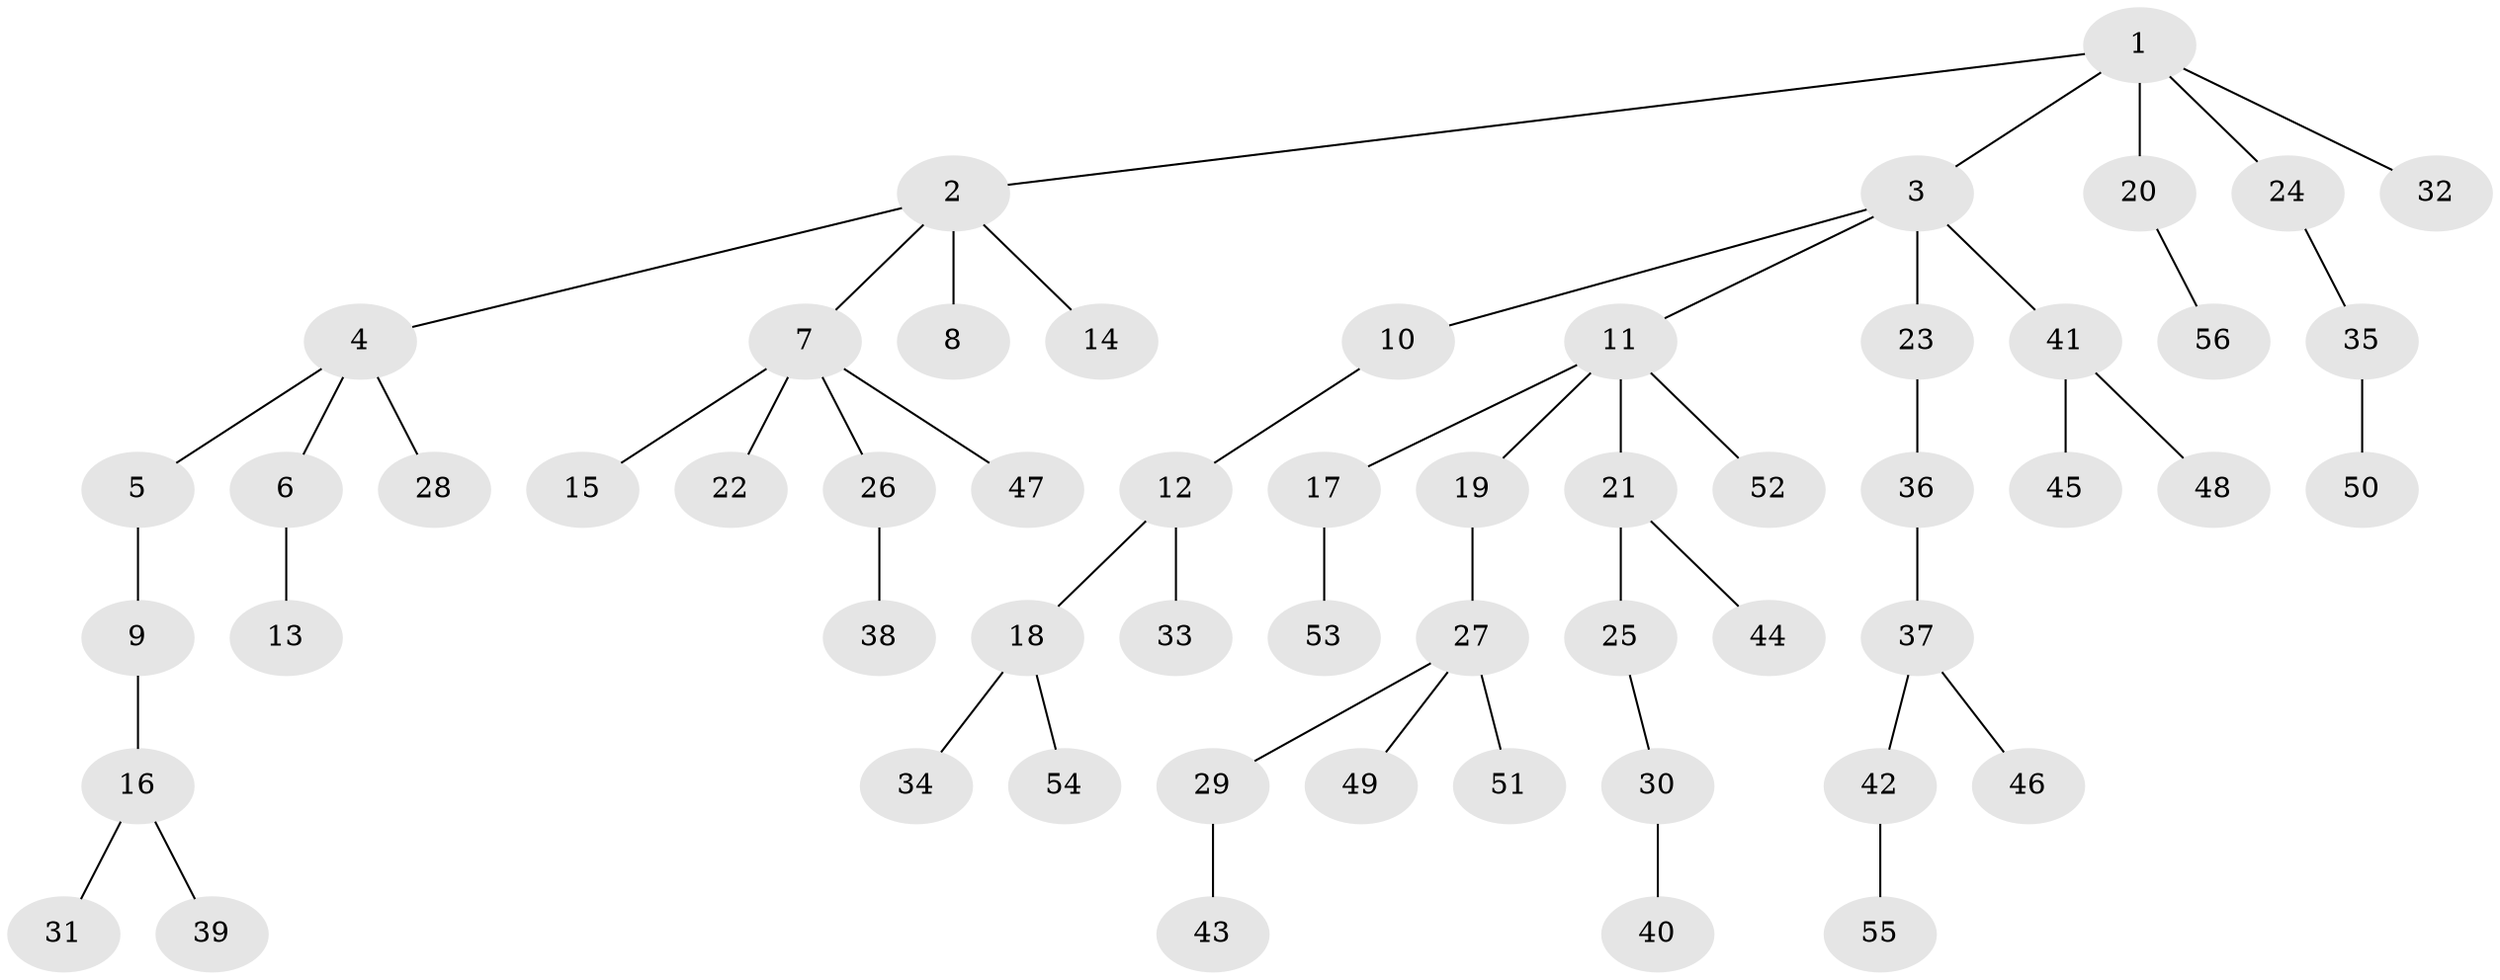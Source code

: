 // coarse degree distribution, {4: 0.08571428571428572, 6: 0.02857142857142857, 3: 0.11428571428571428, 2: 0.2, 1: 0.5428571428571428, 5: 0.02857142857142857}
// Generated by graph-tools (version 1.1) at 2025/52/02/27/25 19:52:09]
// undirected, 56 vertices, 55 edges
graph export_dot {
graph [start="1"]
  node [color=gray90,style=filled];
  1;
  2;
  3;
  4;
  5;
  6;
  7;
  8;
  9;
  10;
  11;
  12;
  13;
  14;
  15;
  16;
  17;
  18;
  19;
  20;
  21;
  22;
  23;
  24;
  25;
  26;
  27;
  28;
  29;
  30;
  31;
  32;
  33;
  34;
  35;
  36;
  37;
  38;
  39;
  40;
  41;
  42;
  43;
  44;
  45;
  46;
  47;
  48;
  49;
  50;
  51;
  52;
  53;
  54;
  55;
  56;
  1 -- 2;
  1 -- 3;
  1 -- 20;
  1 -- 24;
  1 -- 32;
  2 -- 4;
  2 -- 7;
  2 -- 8;
  2 -- 14;
  3 -- 10;
  3 -- 11;
  3 -- 23;
  3 -- 41;
  4 -- 5;
  4 -- 6;
  4 -- 28;
  5 -- 9;
  6 -- 13;
  7 -- 15;
  7 -- 22;
  7 -- 26;
  7 -- 47;
  9 -- 16;
  10 -- 12;
  11 -- 17;
  11 -- 19;
  11 -- 21;
  11 -- 52;
  12 -- 18;
  12 -- 33;
  16 -- 31;
  16 -- 39;
  17 -- 53;
  18 -- 34;
  18 -- 54;
  19 -- 27;
  20 -- 56;
  21 -- 25;
  21 -- 44;
  23 -- 36;
  24 -- 35;
  25 -- 30;
  26 -- 38;
  27 -- 29;
  27 -- 49;
  27 -- 51;
  29 -- 43;
  30 -- 40;
  35 -- 50;
  36 -- 37;
  37 -- 42;
  37 -- 46;
  41 -- 45;
  41 -- 48;
  42 -- 55;
}
